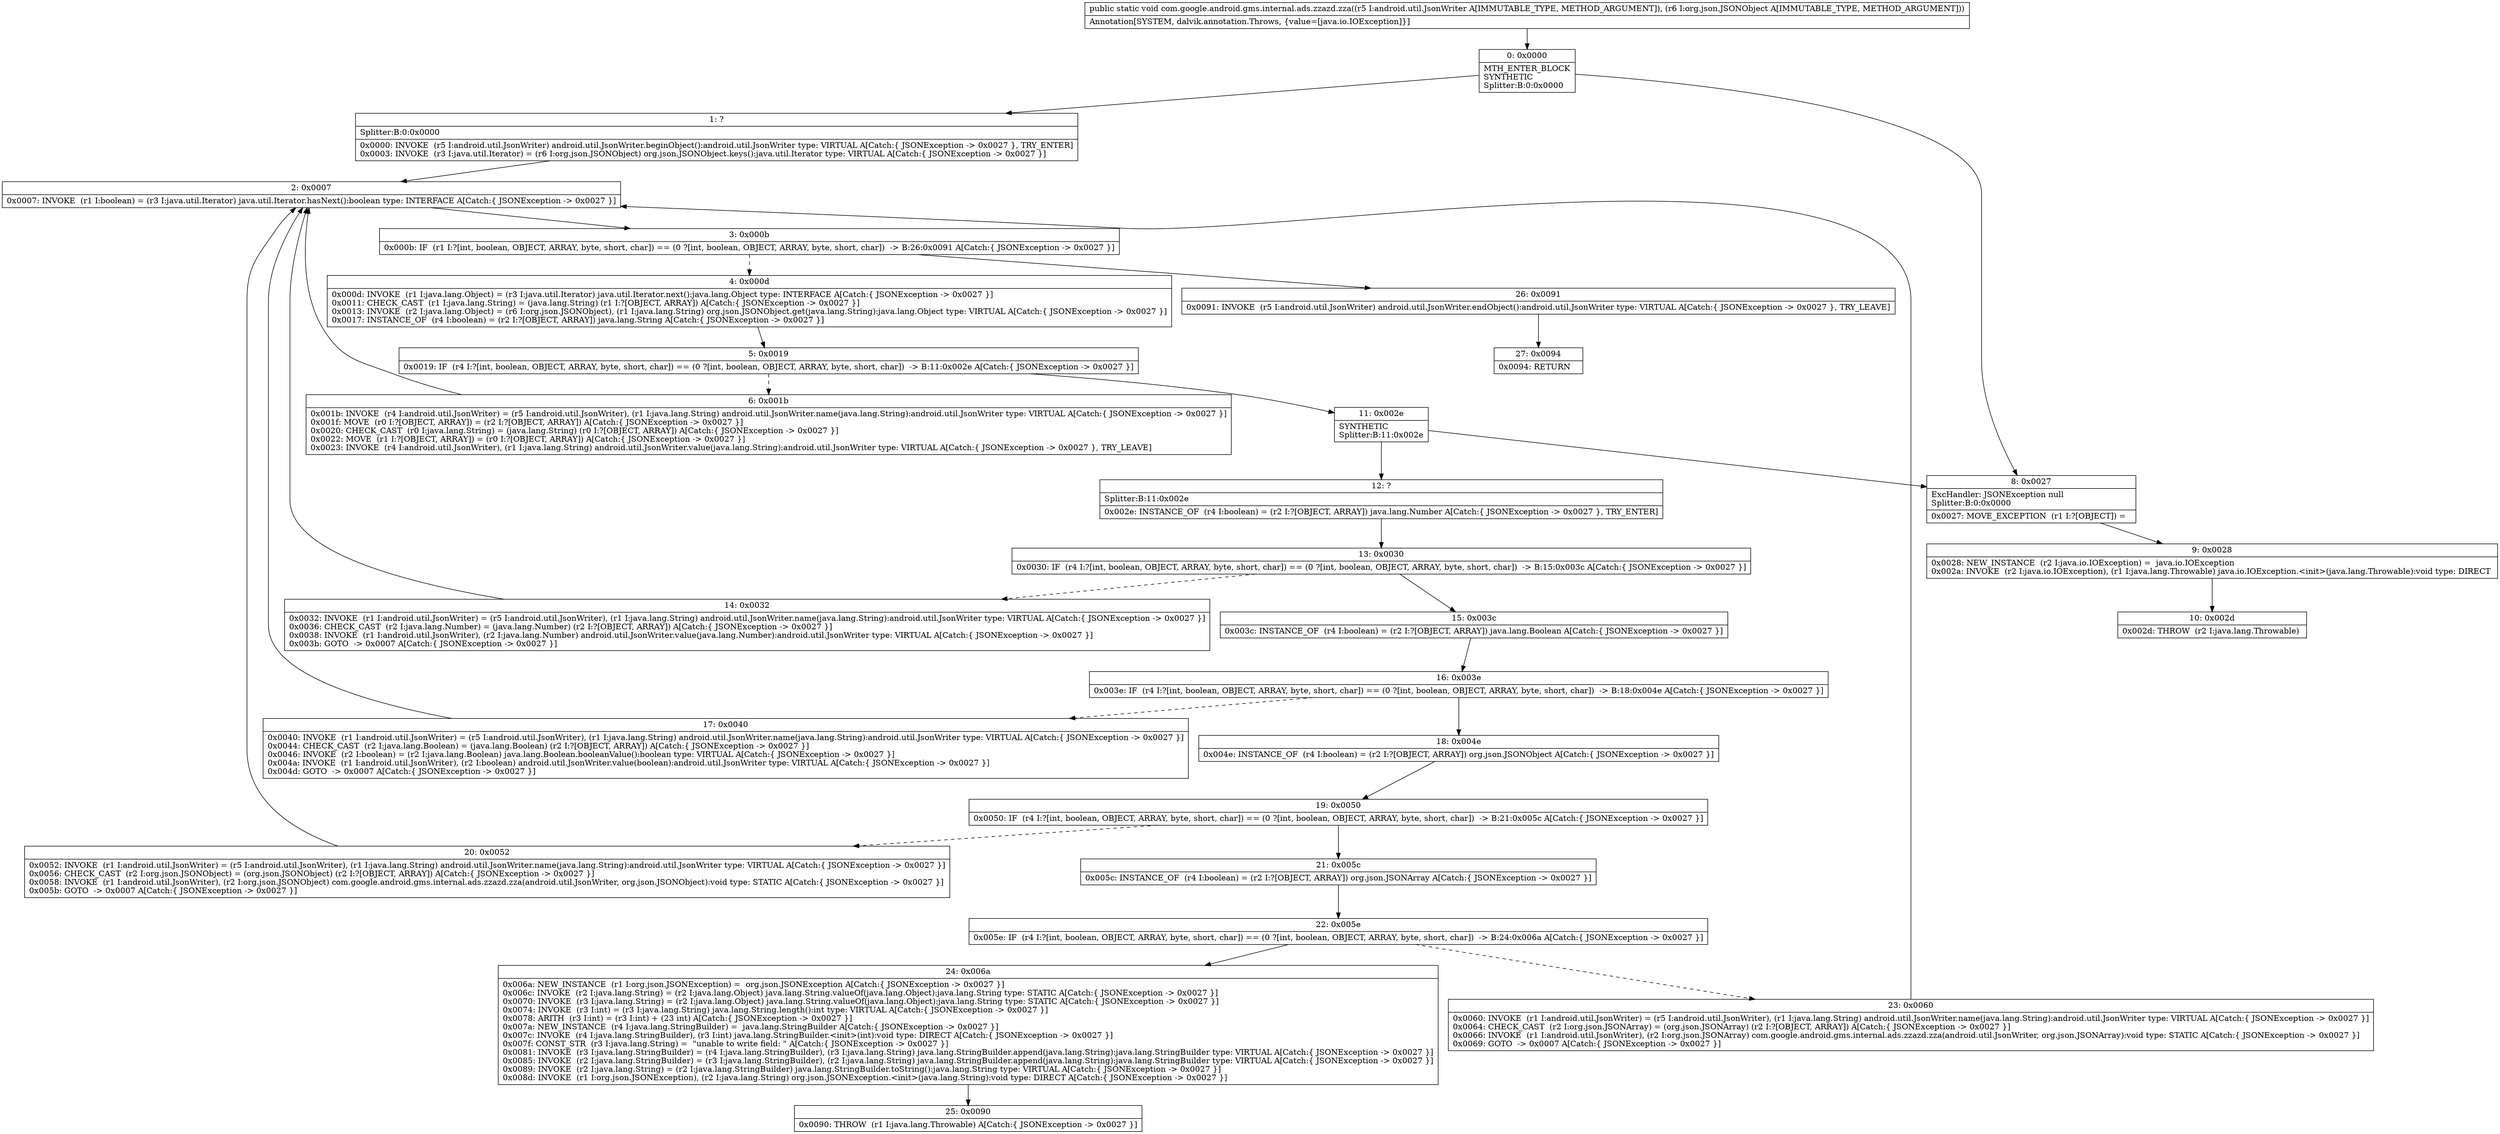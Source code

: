 digraph "CFG forcom.google.android.gms.internal.ads.zzazd.zza(Landroid\/util\/JsonWriter;Lorg\/json\/JSONObject;)V" {
Node_0 [shape=record,label="{0\:\ 0x0000|MTH_ENTER_BLOCK\lSYNTHETIC\lSplitter:B:0:0x0000\l}"];
Node_1 [shape=record,label="{1\:\ ?|Splitter:B:0:0x0000\l|0x0000: INVOKE  (r5 I:android.util.JsonWriter) android.util.JsonWriter.beginObject():android.util.JsonWriter type: VIRTUAL A[Catch:\{ JSONException \-\> 0x0027 \}, TRY_ENTER]\l0x0003: INVOKE  (r3 I:java.util.Iterator) = (r6 I:org.json.JSONObject) org.json.JSONObject.keys():java.util.Iterator type: VIRTUAL A[Catch:\{ JSONException \-\> 0x0027 \}]\l}"];
Node_2 [shape=record,label="{2\:\ 0x0007|0x0007: INVOKE  (r1 I:boolean) = (r3 I:java.util.Iterator) java.util.Iterator.hasNext():boolean type: INTERFACE A[Catch:\{ JSONException \-\> 0x0027 \}]\l}"];
Node_3 [shape=record,label="{3\:\ 0x000b|0x000b: IF  (r1 I:?[int, boolean, OBJECT, ARRAY, byte, short, char]) == (0 ?[int, boolean, OBJECT, ARRAY, byte, short, char])  \-\> B:26:0x0091 A[Catch:\{ JSONException \-\> 0x0027 \}]\l}"];
Node_4 [shape=record,label="{4\:\ 0x000d|0x000d: INVOKE  (r1 I:java.lang.Object) = (r3 I:java.util.Iterator) java.util.Iterator.next():java.lang.Object type: INTERFACE A[Catch:\{ JSONException \-\> 0x0027 \}]\l0x0011: CHECK_CAST  (r1 I:java.lang.String) = (java.lang.String) (r1 I:?[OBJECT, ARRAY]) A[Catch:\{ JSONException \-\> 0x0027 \}]\l0x0013: INVOKE  (r2 I:java.lang.Object) = (r6 I:org.json.JSONObject), (r1 I:java.lang.String) org.json.JSONObject.get(java.lang.String):java.lang.Object type: VIRTUAL A[Catch:\{ JSONException \-\> 0x0027 \}]\l0x0017: INSTANCE_OF  (r4 I:boolean) = (r2 I:?[OBJECT, ARRAY]) java.lang.String A[Catch:\{ JSONException \-\> 0x0027 \}]\l}"];
Node_5 [shape=record,label="{5\:\ 0x0019|0x0019: IF  (r4 I:?[int, boolean, OBJECT, ARRAY, byte, short, char]) == (0 ?[int, boolean, OBJECT, ARRAY, byte, short, char])  \-\> B:11:0x002e A[Catch:\{ JSONException \-\> 0x0027 \}]\l}"];
Node_6 [shape=record,label="{6\:\ 0x001b|0x001b: INVOKE  (r4 I:android.util.JsonWriter) = (r5 I:android.util.JsonWriter), (r1 I:java.lang.String) android.util.JsonWriter.name(java.lang.String):android.util.JsonWriter type: VIRTUAL A[Catch:\{ JSONException \-\> 0x0027 \}]\l0x001f: MOVE  (r0 I:?[OBJECT, ARRAY]) = (r2 I:?[OBJECT, ARRAY]) A[Catch:\{ JSONException \-\> 0x0027 \}]\l0x0020: CHECK_CAST  (r0 I:java.lang.String) = (java.lang.String) (r0 I:?[OBJECT, ARRAY]) A[Catch:\{ JSONException \-\> 0x0027 \}]\l0x0022: MOVE  (r1 I:?[OBJECT, ARRAY]) = (r0 I:?[OBJECT, ARRAY]) A[Catch:\{ JSONException \-\> 0x0027 \}]\l0x0023: INVOKE  (r4 I:android.util.JsonWriter), (r1 I:java.lang.String) android.util.JsonWriter.value(java.lang.String):android.util.JsonWriter type: VIRTUAL A[Catch:\{ JSONException \-\> 0x0027 \}, TRY_LEAVE]\l}"];
Node_8 [shape=record,label="{8\:\ 0x0027|ExcHandler: JSONException null\lSplitter:B:0:0x0000\l|0x0027: MOVE_EXCEPTION  (r1 I:?[OBJECT]) =  \l}"];
Node_9 [shape=record,label="{9\:\ 0x0028|0x0028: NEW_INSTANCE  (r2 I:java.io.IOException) =  java.io.IOException \l0x002a: INVOKE  (r2 I:java.io.IOException), (r1 I:java.lang.Throwable) java.io.IOException.\<init\>(java.lang.Throwable):void type: DIRECT \l}"];
Node_10 [shape=record,label="{10\:\ 0x002d|0x002d: THROW  (r2 I:java.lang.Throwable) \l}"];
Node_11 [shape=record,label="{11\:\ 0x002e|SYNTHETIC\lSplitter:B:11:0x002e\l}"];
Node_12 [shape=record,label="{12\:\ ?|Splitter:B:11:0x002e\l|0x002e: INSTANCE_OF  (r4 I:boolean) = (r2 I:?[OBJECT, ARRAY]) java.lang.Number A[Catch:\{ JSONException \-\> 0x0027 \}, TRY_ENTER]\l}"];
Node_13 [shape=record,label="{13\:\ 0x0030|0x0030: IF  (r4 I:?[int, boolean, OBJECT, ARRAY, byte, short, char]) == (0 ?[int, boolean, OBJECT, ARRAY, byte, short, char])  \-\> B:15:0x003c A[Catch:\{ JSONException \-\> 0x0027 \}]\l}"];
Node_14 [shape=record,label="{14\:\ 0x0032|0x0032: INVOKE  (r1 I:android.util.JsonWriter) = (r5 I:android.util.JsonWriter), (r1 I:java.lang.String) android.util.JsonWriter.name(java.lang.String):android.util.JsonWriter type: VIRTUAL A[Catch:\{ JSONException \-\> 0x0027 \}]\l0x0036: CHECK_CAST  (r2 I:java.lang.Number) = (java.lang.Number) (r2 I:?[OBJECT, ARRAY]) A[Catch:\{ JSONException \-\> 0x0027 \}]\l0x0038: INVOKE  (r1 I:android.util.JsonWriter), (r2 I:java.lang.Number) android.util.JsonWriter.value(java.lang.Number):android.util.JsonWriter type: VIRTUAL A[Catch:\{ JSONException \-\> 0x0027 \}]\l0x003b: GOTO  \-\> 0x0007 A[Catch:\{ JSONException \-\> 0x0027 \}]\l}"];
Node_15 [shape=record,label="{15\:\ 0x003c|0x003c: INSTANCE_OF  (r4 I:boolean) = (r2 I:?[OBJECT, ARRAY]) java.lang.Boolean A[Catch:\{ JSONException \-\> 0x0027 \}]\l}"];
Node_16 [shape=record,label="{16\:\ 0x003e|0x003e: IF  (r4 I:?[int, boolean, OBJECT, ARRAY, byte, short, char]) == (0 ?[int, boolean, OBJECT, ARRAY, byte, short, char])  \-\> B:18:0x004e A[Catch:\{ JSONException \-\> 0x0027 \}]\l}"];
Node_17 [shape=record,label="{17\:\ 0x0040|0x0040: INVOKE  (r1 I:android.util.JsonWriter) = (r5 I:android.util.JsonWriter), (r1 I:java.lang.String) android.util.JsonWriter.name(java.lang.String):android.util.JsonWriter type: VIRTUAL A[Catch:\{ JSONException \-\> 0x0027 \}]\l0x0044: CHECK_CAST  (r2 I:java.lang.Boolean) = (java.lang.Boolean) (r2 I:?[OBJECT, ARRAY]) A[Catch:\{ JSONException \-\> 0x0027 \}]\l0x0046: INVOKE  (r2 I:boolean) = (r2 I:java.lang.Boolean) java.lang.Boolean.booleanValue():boolean type: VIRTUAL A[Catch:\{ JSONException \-\> 0x0027 \}]\l0x004a: INVOKE  (r1 I:android.util.JsonWriter), (r2 I:boolean) android.util.JsonWriter.value(boolean):android.util.JsonWriter type: VIRTUAL A[Catch:\{ JSONException \-\> 0x0027 \}]\l0x004d: GOTO  \-\> 0x0007 A[Catch:\{ JSONException \-\> 0x0027 \}]\l}"];
Node_18 [shape=record,label="{18\:\ 0x004e|0x004e: INSTANCE_OF  (r4 I:boolean) = (r2 I:?[OBJECT, ARRAY]) org.json.JSONObject A[Catch:\{ JSONException \-\> 0x0027 \}]\l}"];
Node_19 [shape=record,label="{19\:\ 0x0050|0x0050: IF  (r4 I:?[int, boolean, OBJECT, ARRAY, byte, short, char]) == (0 ?[int, boolean, OBJECT, ARRAY, byte, short, char])  \-\> B:21:0x005c A[Catch:\{ JSONException \-\> 0x0027 \}]\l}"];
Node_20 [shape=record,label="{20\:\ 0x0052|0x0052: INVOKE  (r1 I:android.util.JsonWriter) = (r5 I:android.util.JsonWriter), (r1 I:java.lang.String) android.util.JsonWriter.name(java.lang.String):android.util.JsonWriter type: VIRTUAL A[Catch:\{ JSONException \-\> 0x0027 \}]\l0x0056: CHECK_CAST  (r2 I:org.json.JSONObject) = (org.json.JSONObject) (r2 I:?[OBJECT, ARRAY]) A[Catch:\{ JSONException \-\> 0x0027 \}]\l0x0058: INVOKE  (r1 I:android.util.JsonWriter), (r2 I:org.json.JSONObject) com.google.android.gms.internal.ads.zzazd.zza(android.util.JsonWriter, org.json.JSONObject):void type: STATIC A[Catch:\{ JSONException \-\> 0x0027 \}]\l0x005b: GOTO  \-\> 0x0007 A[Catch:\{ JSONException \-\> 0x0027 \}]\l}"];
Node_21 [shape=record,label="{21\:\ 0x005c|0x005c: INSTANCE_OF  (r4 I:boolean) = (r2 I:?[OBJECT, ARRAY]) org.json.JSONArray A[Catch:\{ JSONException \-\> 0x0027 \}]\l}"];
Node_22 [shape=record,label="{22\:\ 0x005e|0x005e: IF  (r4 I:?[int, boolean, OBJECT, ARRAY, byte, short, char]) == (0 ?[int, boolean, OBJECT, ARRAY, byte, short, char])  \-\> B:24:0x006a A[Catch:\{ JSONException \-\> 0x0027 \}]\l}"];
Node_23 [shape=record,label="{23\:\ 0x0060|0x0060: INVOKE  (r1 I:android.util.JsonWriter) = (r5 I:android.util.JsonWriter), (r1 I:java.lang.String) android.util.JsonWriter.name(java.lang.String):android.util.JsonWriter type: VIRTUAL A[Catch:\{ JSONException \-\> 0x0027 \}]\l0x0064: CHECK_CAST  (r2 I:org.json.JSONArray) = (org.json.JSONArray) (r2 I:?[OBJECT, ARRAY]) A[Catch:\{ JSONException \-\> 0x0027 \}]\l0x0066: INVOKE  (r1 I:android.util.JsonWriter), (r2 I:org.json.JSONArray) com.google.android.gms.internal.ads.zzazd.zza(android.util.JsonWriter, org.json.JSONArray):void type: STATIC A[Catch:\{ JSONException \-\> 0x0027 \}]\l0x0069: GOTO  \-\> 0x0007 A[Catch:\{ JSONException \-\> 0x0027 \}]\l}"];
Node_24 [shape=record,label="{24\:\ 0x006a|0x006a: NEW_INSTANCE  (r1 I:org.json.JSONException) =  org.json.JSONException A[Catch:\{ JSONException \-\> 0x0027 \}]\l0x006c: INVOKE  (r2 I:java.lang.String) = (r2 I:java.lang.Object) java.lang.String.valueOf(java.lang.Object):java.lang.String type: STATIC A[Catch:\{ JSONException \-\> 0x0027 \}]\l0x0070: INVOKE  (r3 I:java.lang.String) = (r2 I:java.lang.Object) java.lang.String.valueOf(java.lang.Object):java.lang.String type: STATIC A[Catch:\{ JSONException \-\> 0x0027 \}]\l0x0074: INVOKE  (r3 I:int) = (r3 I:java.lang.String) java.lang.String.length():int type: VIRTUAL A[Catch:\{ JSONException \-\> 0x0027 \}]\l0x0078: ARITH  (r3 I:int) = (r3 I:int) + (23 int) A[Catch:\{ JSONException \-\> 0x0027 \}]\l0x007a: NEW_INSTANCE  (r4 I:java.lang.StringBuilder) =  java.lang.StringBuilder A[Catch:\{ JSONException \-\> 0x0027 \}]\l0x007c: INVOKE  (r4 I:java.lang.StringBuilder), (r3 I:int) java.lang.StringBuilder.\<init\>(int):void type: DIRECT A[Catch:\{ JSONException \-\> 0x0027 \}]\l0x007f: CONST_STR  (r3 I:java.lang.String) =  \"unable to write field: \" A[Catch:\{ JSONException \-\> 0x0027 \}]\l0x0081: INVOKE  (r3 I:java.lang.StringBuilder) = (r4 I:java.lang.StringBuilder), (r3 I:java.lang.String) java.lang.StringBuilder.append(java.lang.String):java.lang.StringBuilder type: VIRTUAL A[Catch:\{ JSONException \-\> 0x0027 \}]\l0x0085: INVOKE  (r2 I:java.lang.StringBuilder) = (r3 I:java.lang.StringBuilder), (r2 I:java.lang.String) java.lang.StringBuilder.append(java.lang.String):java.lang.StringBuilder type: VIRTUAL A[Catch:\{ JSONException \-\> 0x0027 \}]\l0x0089: INVOKE  (r2 I:java.lang.String) = (r2 I:java.lang.StringBuilder) java.lang.StringBuilder.toString():java.lang.String type: VIRTUAL A[Catch:\{ JSONException \-\> 0x0027 \}]\l0x008d: INVOKE  (r1 I:org.json.JSONException), (r2 I:java.lang.String) org.json.JSONException.\<init\>(java.lang.String):void type: DIRECT A[Catch:\{ JSONException \-\> 0x0027 \}]\l}"];
Node_25 [shape=record,label="{25\:\ 0x0090|0x0090: THROW  (r1 I:java.lang.Throwable) A[Catch:\{ JSONException \-\> 0x0027 \}]\l}"];
Node_26 [shape=record,label="{26\:\ 0x0091|0x0091: INVOKE  (r5 I:android.util.JsonWriter) android.util.JsonWriter.endObject():android.util.JsonWriter type: VIRTUAL A[Catch:\{ JSONException \-\> 0x0027 \}, TRY_LEAVE]\l}"];
Node_27 [shape=record,label="{27\:\ 0x0094|0x0094: RETURN   \l}"];
MethodNode[shape=record,label="{public static void com.google.android.gms.internal.ads.zzazd.zza((r5 I:android.util.JsonWriter A[IMMUTABLE_TYPE, METHOD_ARGUMENT]), (r6 I:org.json.JSONObject A[IMMUTABLE_TYPE, METHOD_ARGUMENT]))  | Annotation[SYSTEM, dalvik.annotation.Throws, \{value=[java.io.IOException]\}]\l}"];
MethodNode -> Node_0;
Node_0 -> Node_1;
Node_0 -> Node_8;
Node_1 -> Node_2;
Node_2 -> Node_3;
Node_3 -> Node_4[style=dashed];
Node_3 -> Node_26;
Node_4 -> Node_5;
Node_5 -> Node_6[style=dashed];
Node_5 -> Node_11;
Node_6 -> Node_2;
Node_8 -> Node_9;
Node_9 -> Node_10;
Node_11 -> Node_12;
Node_11 -> Node_8;
Node_12 -> Node_13;
Node_13 -> Node_14[style=dashed];
Node_13 -> Node_15;
Node_14 -> Node_2;
Node_15 -> Node_16;
Node_16 -> Node_17[style=dashed];
Node_16 -> Node_18;
Node_17 -> Node_2;
Node_18 -> Node_19;
Node_19 -> Node_20[style=dashed];
Node_19 -> Node_21;
Node_20 -> Node_2;
Node_21 -> Node_22;
Node_22 -> Node_23[style=dashed];
Node_22 -> Node_24;
Node_23 -> Node_2;
Node_24 -> Node_25;
Node_26 -> Node_27;
}

